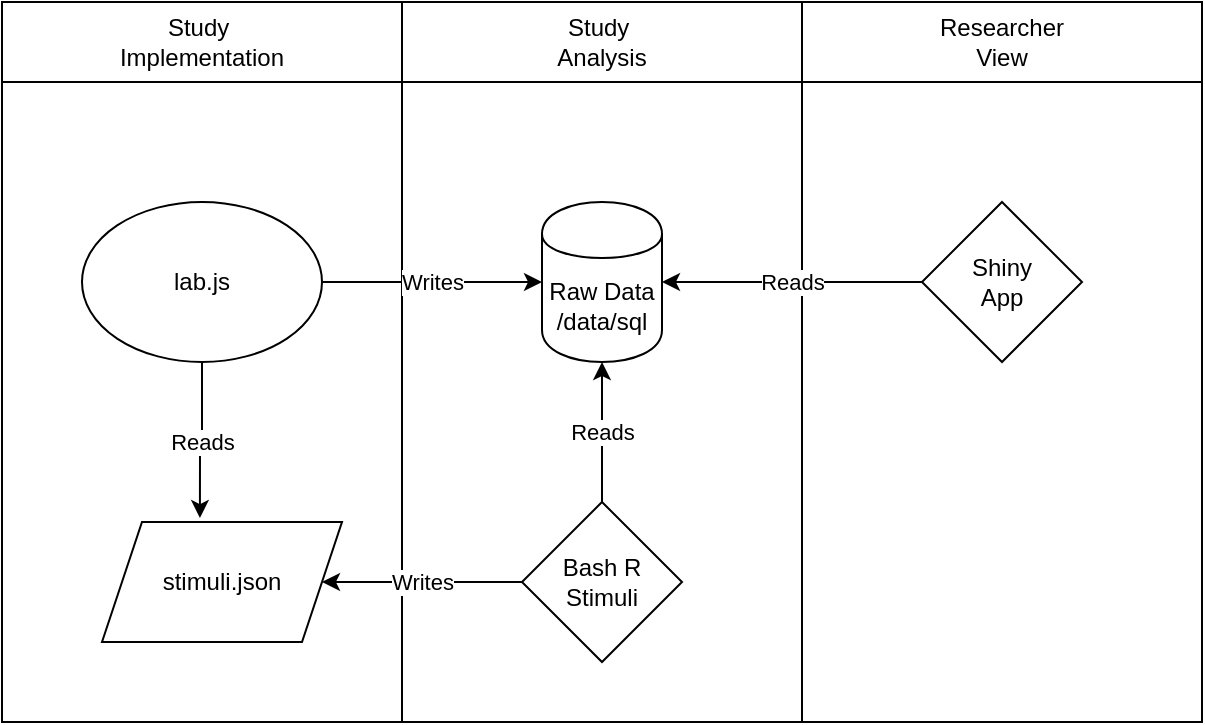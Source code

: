 <mxfile version="14.6.13" type="device"><diagram id="Px2p0tcif-hyoSPhTsJK" name="Page-1"><mxGraphModel dx="786" dy="517" grid="1" gridSize="10" guides="1" tooltips="1" connect="1" arrows="1" fold="1" page="1" pageScale="1" pageWidth="1700" pageHeight="1100" math="0" shadow="0"><root><mxCell id="0"/><mxCell id="1" parent="0"/><mxCell id="DXNXeW4L7f0zIsBebZ6T-24" value="" style="rounded=0;whiteSpace=wrap;html=1;" vertex="1" parent="1"><mxGeometry x="480" y="80" width="200" height="360" as="geometry"/></mxCell><mxCell id="DXNXeW4L7f0zIsBebZ6T-23" value="" style="rounded=0;whiteSpace=wrap;html=1;" vertex="1" parent="1"><mxGeometry x="280" y="80" width="200" height="360" as="geometry"/></mxCell><mxCell id="DXNXeW4L7f0zIsBebZ6T-22" value="" style="rounded=0;whiteSpace=wrap;html=1;" vertex="1" parent="1"><mxGeometry x="80" y="80" width="200" height="360" as="geometry"/></mxCell><mxCell id="DXNXeW4L7f0zIsBebZ6T-2" value="Study&amp;nbsp;&lt;br&gt;Implementation" style="rounded=0;whiteSpace=wrap;html=1;" vertex="1" parent="1"><mxGeometry x="80" y="80" width="200" height="40" as="geometry"/></mxCell><mxCell id="DXNXeW4L7f0zIsBebZ6T-3" value="Study&amp;nbsp;&lt;br&gt;Analysis" style="rounded=0;whiteSpace=wrap;html=1;" vertex="1" parent="1"><mxGeometry x="280" y="80" width="200" height="40" as="geometry"/></mxCell><mxCell id="DXNXeW4L7f0zIsBebZ6T-4" value="Researcher&lt;br&gt;View" style="rounded=0;whiteSpace=wrap;html=1;" vertex="1" parent="1"><mxGeometry x="480" y="80" width="200" height="40" as="geometry"/></mxCell><mxCell id="DXNXeW4L7f0zIsBebZ6T-7" value="Writes" style="edgeStyle=orthogonalEdgeStyle;rounded=0;orthogonalLoop=1;jettySize=auto;html=1;" edge="1" parent="1" source="DXNXeW4L7f0zIsBebZ6T-5" target="DXNXeW4L7f0zIsBebZ6T-6"><mxGeometry relative="1" as="geometry"/></mxCell><mxCell id="DXNXeW4L7f0zIsBebZ6T-20" value="Reads" style="edgeStyle=orthogonalEdgeStyle;rounded=0;orthogonalLoop=1;jettySize=auto;html=1;exitX=0.5;exitY=1;exitDx=0;exitDy=0;entryX=0.408;entryY=-0.033;entryDx=0;entryDy=0;entryPerimeter=0;" edge="1" parent="1" source="DXNXeW4L7f0zIsBebZ6T-5" target="DXNXeW4L7f0zIsBebZ6T-27"><mxGeometry relative="1" as="geometry"><mxPoint x="180" y="330" as="targetPoint"/></mxGeometry></mxCell><mxCell id="DXNXeW4L7f0zIsBebZ6T-5" value="lab.js" style="ellipse;whiteSpace=wrap;html=1;" vertex="1" parent="1"><mxGeometry x="120" y="180" width="120" height="80" as="geometry"/></mxCell><mxCell id="DXNXeW4L7f0zIsBebZ6T-6" value="Raw Data&lt;br&gt;/data/sql" style="shape=cylinder;whiteSpace=wrap;html=1;boundedLbl=1;backgroundOutline=1;" vertex="1" parent="1"><mxGeometry x="350" y="180" width="60" height="80" as="geometry"/></mxCell><mxCell id="DXNXeW4L7f0zIsBebZ6T-12" value="Reads" style="edgeStyle=orthogonalEdgeStyle;rounded=0;orthogonalLoop=1;jettySize=auto;html=1;exitX=0;exitY=0.5;exitDx=0;exitDy=0;" edge="1" parent="1" source="DXNXeW4L7f0zIsBebZ6T-11" target="DXNXeW4L7f0zIsBebZ6T-6"><mxGeometry relative="1" as="geometry"/></mxCell><mxCell id="DXNXeW4L7f0zIsBebZ6T-11" value="Shiny&lt;br&gt;App" style="rhombus;whiteSpace=wrap;html=1;" vertex="1" parent="1"><mxGeometry x="540" y="180" width="80" height="80" as="geometry"/></mxCell><mxCell id="DXNXeW4L7f0zIsBebZ6T-14" value="Reads" style="edgeStyle=orthogonalEdgeStyle;rounded=0;orthogonalLoop=1;jettySize=auto;html=1;" edge="1" parent="1" source="DXNXeW4L7f0zIsBebZ6T-13" target="DXNXeW4L7f0zIsBebZ6T-6"><mxGeometry relative="1" as="geometry"/></mxCell><mxCell id="DXNXeW4L7f0zIsBebZ6T-26" value="Writes" style="edgeStyle=orthogonalEdgeStyle;rounded=0;orthogonalLoop=1;jettySize=auto;html=1;exitX=0;exitY=0.5;exitDx=0;exitDy=0;" edge="1" parent="1" source="DXNXeW4L7f0zIsBebZ6T-13"><mxGeometry relative="1" as="geometry"><mxPoint x="240" y="370" as="targetPoint"/></mxGeometry></mxCell><mxCell id="DXNXeW4L7f0zIsBebZ6T-13" value="Bash R&lt;br&gt;Stimuli" style="rhombus;whiteSpace=wrap;html=1;" vertex="1" parent="1"><mxGeometry x="340" y="330" width="80" height="80" as="geometry"/></mxCell><mxCell id="DXNXeW4L7f0zIsBebZ6T-27" value="stimuli.json" style="shape=parallelogram;perimeter=parallelogramPerimeter;whiteSpace=wrap;html=1;fixedSize=1;" vertex="1" parent="1"><mxGeometry x="130" y="340" width="120" height="60" as="geometry"/></mxCell></root></mxGraphModel></diagram></mxfile>